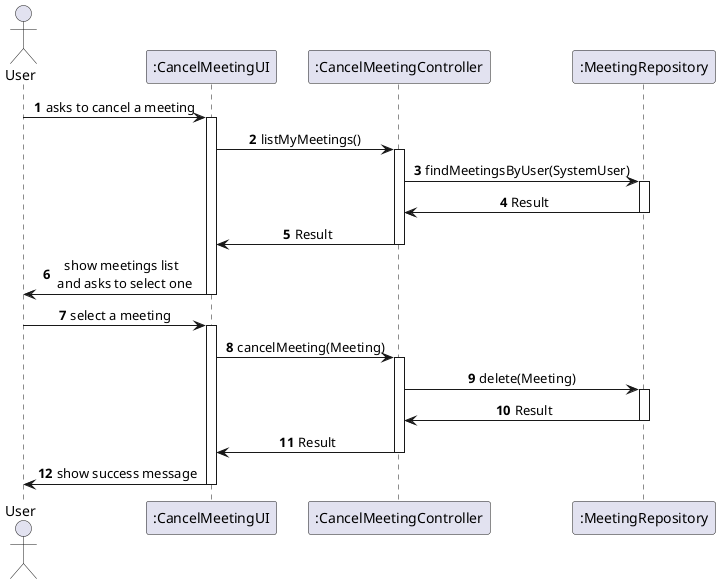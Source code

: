 @startuml

skinparam SequenceMessageAlignment center
autonumber
actor "User" as USER

participant ":CancelMeetingUI" as UI
participant ":CancelMeetingController" as CRTL
participant ":MeetingRepository" as REP

USER -> UI : asks to cancel a meeting
activate UI
UI -> CRTL : listMyMeetings()
activate CRTL
CRTL -> REP: findMeetingsByUser(SystemUser)
activate REP
REP -> CRTL : Result
deactivate REP
CRTL -> UI : Result
deactivate CRTL
UI -> USER : show meetings list \n and asks to select one
deactivate UI
USER -> UI : select a meeting
activate UI
UI -> CRTL : cancelMeeting(Meeting)
activate CRTL
CRTL -> REP : delete(Meeting)
activate REP
REP -> CRTL : Result
deactivate REP
CRTL -> UI : Result
deactivate CRTL
UI -> USER : show success message
deactivate UI

@enduml
